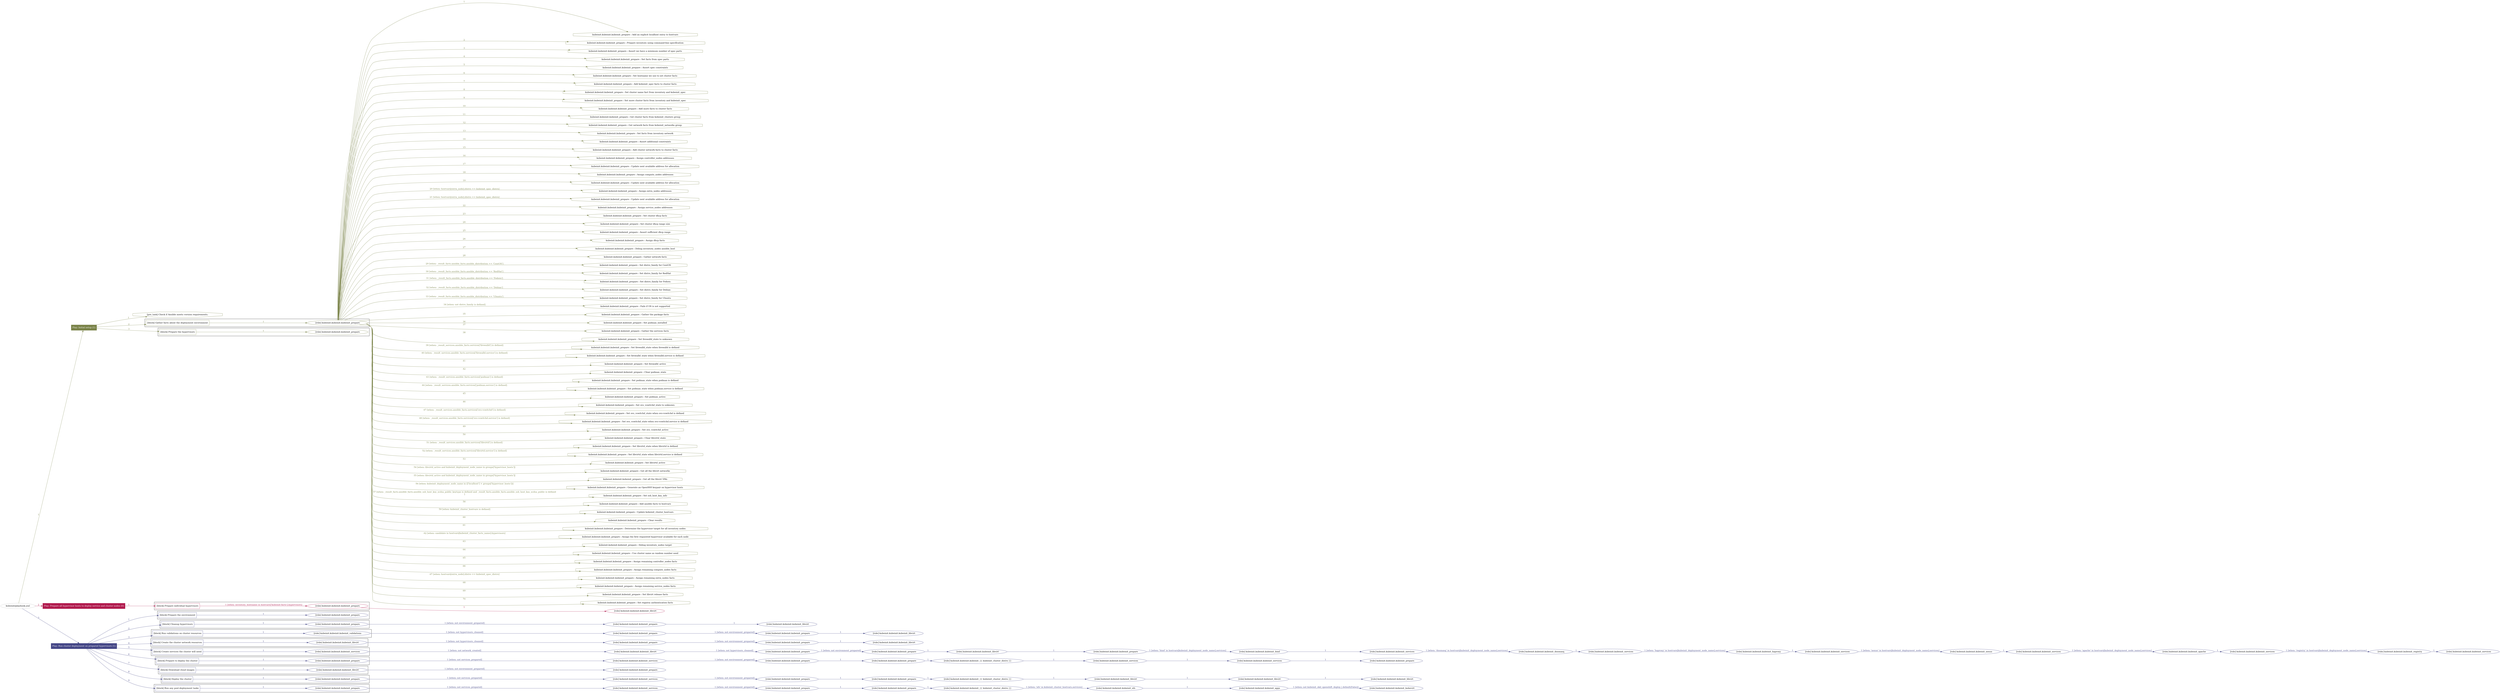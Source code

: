 digraph {
	graph [concentrate=true ordering=in rankdir=LR ratio=fill]
	edge [esep=5 sep=10]
	"kubeinit/playbook.yml" [id=root_node style=dotted]
	play_16647b43 [label="Play: Initial setup (1)" color="#7a8349" fontcolor="#ffffff" id=play_16647b43 shape=box style=filled tooltip=localhost]
	"kubeinit/playbook.yml" -> play_16647b43 [label="1 " color="#7a8349" fontcolor="#7a8349" id=edge_1c39b369 labeltooltip="1 " tooltip="1 "]
	subgraph "kubeinit.kubeinit.kubeinit_prepare" {
		role_14c2f2db [label="[role] kubeinit.kubeinit.kubeinit_prepare" color="#7a8349" id=role_14c2f2db tooltip="kubeinit.kubeinit.kubeinit_prepare"]
		task_07880e38 [label="kubeinit.kubeinit.kubeinit_prepare : Add an explicit localhost entry to hostvars" color="#7a8349" id=task_07880e38 shape=octagon tooltip="kubeinit.kubeinit.kubeinit_prepare : Add an explicit localhost entry to hostvars"]
		role_14c2f2db -> task_07880e38 [label="1 " color="#7a8349" fontcolor="#7a8349" id=edge_92d705f3 labeltooltip="1 " tooltip="1 "]
		task_60d0dc43 [label="kubeinit.kubeinit.kubeinit_prepare : Prepare inventory using command-line specification" color="#7a8349" id=task_60d0dc43 shape=octagon tooltip="kubeinit.kubeinit.kubeinit_prepare : Prepare inventory using command-line specification"]
		role_14c2f2db -> task_60d0dc43 [label="2 " color="#7a8349" fontcolor="#7a8349" id=edge_60e3993b labeltooltip="2 " tooltip="2 "]
		task_df366279 [label="kubeinit.kubeinit.kubeinit_prepare : Assert we have a minimum number of spec parts" color="#7a8349" id=task_df366279 shape=octagon tooltip="kubeinit.kubeinit.kubeinit_prepare : Assert we have a minimum number of spec parts"]
		role_14c2f2db -> task_df366279 [label="3 " color="#7a8349" fontcolor="#7a8349" id=edge_a6766804 labeltooltip="3 " tooltip="3 "]
		task_6cd3f403 [label="kubeinit.kubeinit.kubeinit_prepare : Set facts from spec parts" color="#7a8349" id=task_6cd3f403 shape=octagon tooltip="kubeinit.kubeinit.kubeinit_prepare : Set facts from spec parts"]
		role_14c2f2db -> task_6cd3f403 [label="4 " color="#7a8349" fontcolor="#7a8349" id=edge_3c371d14 labeltooltip="4 " tooltip="4 "]
		task_095bcc8f [label="kubeinit.kubeinit.kubeinit_prepare : Assert spec constraints" color="#7a8349" id=task_095bcc8f shape=octagon tooltip="kubeinit.kubeinit.kubeinit_prepare : Assert spec constraints"]
		role_14c2f2db -> task_095bcc8f [label="5 " color="#7a8349" fontcolor="#7a8349" id=edge_4e451882 labeltooltip="5 " tooltip="5 "]
		task_d3865d0e [label="kubeinit.kubeinit.kubeinit_prepare : Set hostname we use to set cluster facts" color="#7a8349" id=task_d3865d0e shape=octagon tooltip="kubeinit.kubeinit.kubeinit_prepare : Set hostname we use to set cluster facts"]
		role_14c2f2db -> task_d3865d0e [label="6 " color="#7a8349" fontcolor="#7a8349" id=edge_393a4301 labeltooltip="6 " tooltip="6 "]
		task_73051fd5 [label="kubeinit.kubeinit.kubeinit_prepare : Add kubeinit_spec facts to cluster facts" color="#7a8349" id=task_73051fd5 shape=octagon tooltip="kubeinit.kubeinit.kubeinit_prepare : Add kubeinit_spec facts to cluster facts"]
		role_14c2f2db -> task_73051fd5 [label="7 " color="#7a8349" fontcolor="#7a8349" id=edge_6ec136d3 labeltooltip="7 " tooltip="7 "]
		task_f90b64cb [label="kubeinit.kubeinit.kubeinit_prepare : Set cluster name fact from inventory and kubeinit_spec" color="#7a8349" id=task_f90b64cb shape=octagon tooltip="kubeinit.kubeinit.kubeinit_prepare : Set cluster name fact from inventory and kubeinit_spec"]
		role_14c2f2db -> task_f90b64cb [label="8 " color="#7a8349" fontcolor="#7a8349" id=edge_11066478 labeltooltip="8 " tooltip="8 "]
		task_25c986e8 [label="kubeinit.kubeinit.kubeinit_prepare : Set more cluster facts from inventory and kubeinit_spec" color="#7a8349" id=task_25c986e8 shape=octagon tooltip="kubeinit.kubeinit.kubeinit_prepare : Set more cluster facts from inventory and kubeinit_spec"]
		role_14c2f2db -> task_25c986e8 [label="9 " color="#7a8349" fontcolor="#7a8349" id=edge_38a1efcc labeltooltip="9 " tooltip="9 "]
		task_8f57dd79 [label="kubeinit.kubeinit.kubeinit_prepare : Add more facts to cluster facts" color="#7a8349" id=task_8f57dd79 shape=octagon tooltip="kubeinit.kubeinit.kubeinit_prepare : Add more facts to cluster facts"]
		role_14c2f2db -> task_8f57dd79 [label="10 " color="#7a8349" fontcolor="#7a8349" id=edge_695857fa labeltooltip="10 " tooltip="10 "]
		task_6224e092 [label="kubeinit.kubeinit.kubeinit_prepare : Get cluster facts from kubeinit_clusters group" color="#7a8349" id=task_6224e092 shape=octagon tooltip="kubeinit.kubeinit.kubeinit_prepare : Get cluster facts from kubeinit_clusters group"]
		role_14c2f2db -> task_6224e092 [label="11 " color="#7a8349" fontcolor="#7a8349" id=edge_2938e050 labeltooltip="11 " tooltip="11 "]
		task_8e83e685 [label="kubeinit.kubeinit.kubeinit_prepare : Get network facts from kubeinit_networks group" color="#7a8349" id=task_8e83e685 shape=octagon tooltip="kubeinit.kubeinit.kubeinit_prepare : Get network facts from kubeinit_networks group"]
		role_14c2f2db -> task_8e83e685 [label="12 " color="#7a8349" fontcolor="#7a8349" id=edge_3fc64882 labeltooltip="12 " tooltip="12 "]
		task_5750160f [label="kubeinit.kubeinit.kubeinit_prepare : Set facts from inventory network" color="#7a8349" id=task_5750160f shape=octagon tooltip="kubeinit.kubeinit.kubeinit_prepare : Set facts from inventory network"]
		role_14c2f2db -> task_5750160f [label="13 " color="#7a8349" fontcolor="#7a8349" id=edge_570f4fab labeltooltip="13 " tooltip="13 "]
		task_b1471d14 [label="kubeinit.kubeinit.kubeinit_prepare : Assert additional constraints" color="#7a8349" id=task_b1471d14 shape=octagon tooltip="kubeinit.kubeinit.kubeinit_prepare : Assert additional constraints"]
		role_14c2f2db -> task_b1471d14 [label="14 " color="#7a8349" fontcolor="#7a8349" id=edge_c3e39d33 labeltooltip="14 " tooltip="14 "]
		task_2ad14e3f [label="kubeinit.kubeinit.kubeinit_prepare : Add cluster network facts to cluster facts" color="#7a8349" id=task_2ad14e3f shape=octagon tooltip="kubeinit.kubeinit.kubeinit_prepare : Add cluster network facts to cluster facts"]
		role_14c2f2db -> task_2ad14e3f [label="15 " color="#7a8349" fontcolor="#7a8349" id=edge_6a9448df labeltooltip="15 " tooltip="15 "]
		task_8245d5ca [label="kubeinit.kubeinit.kubeinit_prepare : Assign controller_nodes addresses" color="#7a8349" id=task_8245d5ca shape=octagon tooltip="kubeinit.kubeinit.kubeinit_prepare : Assign controller_nodes addresses"]
		role_14c2f2db -> task_8245d5ca [label="16 " color="#7a8349" fontcolor="#7a8349" id=edge_06bde1d3 labeltooltip="16 " tooltip="16 "]
		task_a5cb53c2 [label="kubeinit.kubeinit.kubeinit_prepare : Update next available address for allocation" color="#7a8349" id=task_a5cb53c2 shape=octagon tooltip="kubeinit.kubeinit.kubeinit_prepare : Update next available address for allocation"]
		role_14c2f2db -> task_a5cb53c2 [label="17 " color="#7a8349" fontcolor="#7a8349" id=edge_bfdd4594 labeltooltip="17 " tooltip="17 "]
		task_052bd5c9 [label="kubeinit.kubeinit.kubeinit_prepare : Assign compute_nodes addresses" color="#7a8349" id=task_052bd5c9 shape=octagon tooltip="kubeinit.kubeinit.kubeinit_prepare : Assign compute_nodes addresses"]
		role_14c2f2db -> task_052bd5c9 [label="18 " color="#7a8349" fontcolor="#7a8349" id=edge_372b5cb2 labeltooltip="18 " tooltip="18 "]
		task_29850edd [label="kubeinit.kubeinit.kubeinit_prepare : Update next available address for allocation" color="#7a8349" id=task_29850edd shape=octagon tooltip="kubeinit.kubeinit.kubeinit_prepare : Update next available address for allocation"]
		role_14c2f2db -> task_29850edd [label="19 " color="#7a8349" fontcolor="#7a8349" id=edge_2176aa63 labeltooltip="19 " tooltip="19 "]
		task_81487f8f [label="kubeinit.kubeinit.kubeinit_prepare : Assign extra_nodes addresses" color="#7a8349" id=task_81487f8f shape=octagon tooltip="kubeinit.kubeinit.kubeinit_prepare : Assign extra_nodes addresses"]
		role_14c2f2db -> task_81487f8f [label="20 [when: hostvars[extra_node].distro == kubeinit_spec_distro]" color="#7a8349" fontcolor="#7a8349" id=edge_04c8f38c labeltooltip="20 [when: hostvars[extra_node].distro == kubeinit_spec_distro]" tooltip="20 [when: hostvars[extra_node].distro == kubeinit_spec_distro]"]
		task_841dd2a8 [label="kubeinit.kubeinit.kubeinit_prepare : Update next available address for allocation" color="#7a8349" id=task_841dd2a8 shape=octagon tooltip="kubeinit.kubeinit.kubeinit_prepare : Update next available address for allocation"]
		role_14c2f2db -> task_841dd2a8 [label="21 [when: hostvars[extra_node].distro == kubeinit_spec_distro]" color="#7a8349" fontcolor="#7a8349" id=edge_86359016 labeltooltip="21 [when: hostvars[extra_node].distro == kubeinit_spec_distro]" tooltip="21 [when: hostvars[extra_node].distro == kubeinit_spec_distro]"]
		task_0d5bc0e7 [label="kubeinit.kubeinit.kubeinit_prepare : Assign service_nodes addresses" color="#7a8349" id=task_0d5bc0e7 shape=octagon tooltip="kubeinit.kubeinit.kubeinit_prepare : Assign service_nodes addresses"]
		role_14c2f2db -> task_0d5bc0e7 [label="22 " color="#7a8349" fontcolor="#7a8349" id=edge_74389857 labeltooltip="22 " tooltip="22 "]
		task_4a79cec5 [label="kubeinit.kubeinit.kubeinit_prepare : Set cluster dhcp facts" color="#7a8349" id=task_4a79cec5 shape=octagon tooltip="kubeinit.kubeinit.kubeinit_prepare : Set cluster dhcp facts"]
		role_14c2f2db -> task_4a79cec5 [label="23 " color="#7a8349" fontcolor="#7a8349" id=edge_81ab2a64 labeltooltip="23 " tooltip="23 "]
		task_8c610845 [label="kubeinit.kubeinit.kubeinit_prepare : Set cluster dhcp range size" color="#7a8349" id=task_8c610845 shape=octagon tooltip="kubeinit.kubeinit.kubeinit_prepare : Set cluster dhcp range size"]
		role_14c2f2db -> task_8c610845 [label="24 " color="#7a8349" fontcolor="#7a8349" id=edge_dfed64f5 labeltooltip="24 " tooltip="24 "]
		task_ea83be06 [label="kubeinit.kubeinit.kubeinit_prepare : Assert sufficient dhcp range" color="#7a8349" id=task_ea83be06 shape=octagon tooltip="kubeinit.kubeinit.kubeinit_prepare : Assert sufficient dhcp range"]
		role_14c2f2db -> task_ea83be06 [label="25 " color="#7a8349" fontcolor="#7a8349" id=edge_5d79b46f labeltooltip="25 " tooltip="25 "]
		task_ce8dfc0c [label="kubeinit.kubeinit.kubeinit_prepare : Assign dhcp facts" color="#7a8349" id=task_ce8dfc0c shape=octagon tooltip="kubeinit.kubeinit.kubeinit_prepare : Assign dhcp facts"]
		role_14c2f2db -> task_ce8dfc0c [label="26 " color="#7a8349" fontcolor="#7a8349" id=edge_a6ac9ee1 labeltooltip="26 " tooltip="26 "]
		task_7c9dcc57 [label="kubeinit.kubeinit.kubeinit_prepare : Debug inventory_nodes ansible_host" color="#7a8349" id=task_7c9dcc57 shape=octagon tooltip="kubeinit.kubeinit.kubeinit_prepare : Debug inventory_nodes ansible_host"]
		role_14c2f2db -> task_7c9dcc57 [label="27 " color="#7a8349" fontcolor="#7a8349" id=edge_c3367c1a labeltooltip="27 " tooltip="27 "]
		task_ae3b962d [label="kubeinit.kubeinit.kubeinit_prepare : Gather network facts" color="#7a8349" id=task_ae3b962d shape=octagon tooltip="kubeinit.kubeinit.kubeinit_prepare : Gather network facts"]
		role_14c2f2db -> task_ae3b962d [label="28 " color="#7a8349" fontcolor="#7a8349" id=edge_f7a3a787 labeltooltip="28 " tooltip="28 "]
		task_ad918eb9 [label="kubeinit.kubeinit.kubeinit_prepare : Set distro_family for CentOS" color="#7a8349" id=task_ad918eb9 shape=octagon tooltip="kubeinit.kubeinit.kubeinit_prepare : Set distro_family for CentOS"]
		role_14c2f2db -> task_ad918eb9 [label="29 [when: _result_facts.ansible_facts.ansible_distribution == 'CentOS']" color="#7a8349" fontcolor="#7a8349" id=edge_ee467fb9 labeltooltip="29 [when: _result_facts.ansible_facts.ansible_distribution == 'CentOS']" tooltip="29 [when: _result_facts.ansible_facts.ansible_distribution == 'CentOS']"]
		task_1780bd95 [label="kubeinit.kubeinit.kubeinit_prepare : Set distro_family for RedHat" color="#7a8349" id=task_1780bd95 shape=octagon tooltip="kubeinit.kubeinit.kubeinit_prepare : Set distro_family for RedHat"]
		role_14c2f2db -> task_1780bd95 [label="30 [when: _result_facts.ansible_facts.ansible_distribution == 'RedHat']" color="#7a8349" fontcolor="#7a8349" id=edge_dd2a42e7 labeltooltip="30 [when: _result_facts.ansible_facts.ansible_distribution == 'RedHat']" tooltip="30 [when: _result_facts.ansible_facts.ansible_distribution == 'RedHat']"]
		task_67f86bf9 [label="kubeinit.kubeinit.kubeinit_prepare : Set distro_family for Fedora" color="#7a8349" id=task_67f86bf9 shape=octagon tooltip="kubeinit.kubeinit.kubeinit_prepare : Set distro_family for Fedora"]
		role_14c2f2db -> task_67f86bf9 [label="31 [when: _result_facts.ansible_facts.ansible_distribution == 'Fedora']" color="#7a8349" fontcolor="#7a8349" id=edge_f35ebc69 labeltooltip="31 [when: _result_facts.ansible_facts.ansible_distribution == 'Fedora']" tooltip="31 [when: _result_facts.ansible_facts.ansible_distribution == 'Fedora']"]
		task_5a811795 [label="kubeinit.kubeinit.kubeinit_prepare : Set distro_family for Debian" color="#7a8349" id=task_5a811795 shape=octagon tooltip="kubeinit.kubeinit.kubeinit_prepare : Set distro_family for Debian"]
		role_14c2f2db -> task_5a811795 [label="32 [when: _result_facts.ansible_facts.ansible_distribution == 'Debian']" color="#7a8349" fontcolor="#7a8349" id=edge_1d1a7602 labeltooltip="32 [when: _result_facts.ansible_facts.ansible_distribution == 'Debian']" tooltip="32 [when: _result_facts.ansible_facts.ansible_distribution == 'Debian']"]
		task_4bc8a96e [label="kubeinit.kubeinit.kubeinit_prepare : Set distro_family for Ubuntu" color="#7a8349" id=task_4bc8a96e shape=octagon tooltip="kubeinit.kubeinit.kubeinit_prepare : Set distro_family for Ubuntu"]
		role_14c2f2db -> task_4bc8a96e [label="33 [when: _result_facts.ansible_facts.ansible_distribution == 'Ubuntu']" color="#7a8349" fontcolor="#7a8349" id=edge_b25101fa labeltooltip="33 [when: _result_facts.ansible_facts.ansible_distribution == 'Ubuntu']" tooltip="33 [when: _result_facts.ansible_facts.ansible_distribution == 'Ubuntu']"]
		task_805d6fc8 [label="kubeinit.kubeinit.kubeinit_prepare : Fails if OS is not supported" color="#7a8349" id=task_805d6fc8 shape=octagon tooltip="kubeinit.kubeinit.kubeinit_prepare : Fails if OS is not supported"]
		role_14c2f2db -> task_805d6fc8 [label="34 [when: not distro_family is defined]" color="#7a8349" fontcolor="#7a8349" id=edge_a0a1017c labeltooltip="34 [when: not distro_family is defined]" tooltip="34 [when: not distro_family is defined]"]
		task_d9a39dc9 [label="kubeinit.kubeinit.kubeinit_prepare : Gather the package facts" color="#7a8349" id=task_d9a39dc9 shape=octagon tooltip="kubeinit.kubeinit.kubeinit_prepare : Gather the package facts"]
		role_14c2f2db -> task_d9a39dc9 [label="35 " color="#7a8349" fontcolor="#7a8349" id=edge_2c141a4f labeltooltip="35 " tooltip="35 "]
		task_401a826a [label="kubeinit.kubeinit.kubeinit_prepare : Set podman_installed" color="#7a8349" id=task_401a826a shape=octagon tooltip="kubeinit.kubeinit.kubeinit_prepare : Set podman_installed"]
		role_14c2f2db -> task_401a826a [label="36 " color="#7a8349" fontcolor="#7a8349" id=edge_03f924c5 labeltooltip="36 " tooltip="36 "]
		task_a7ba04fc [label="kubeinit.kubeinit.kubeinit_prepare : Gather the services facts" color="#7a8349" id=task_a7ba04fc shape=octagon tooltip="kubeinit.kubeinit.kubeinit_prepare : Gather the services facts"]
		role_14c2f2db -> task_a7ba04fc [label="37 " color="#7a8349" fontcolor="#7a8349" id=edge_5db8f24c labeltooltip="37 " tooltip="37 "]
		task_018516b4 [label="kubeinit.kubeinit.kubeinit_prepare : Set firewalld_state to unknown" color="#7a8349" id=task_018516b4 shape=octagon tooltip="kubeinit.kubeinit.kubeinit_prepare : Set firewalld_state to unknown"]
		role_14c2f2db -> task_018516b4 [label="38 " color="#7a8349" fontcolor="#7a8349" id=edge_cda35967 labeltooltip="38 " tooltip="38 "]
		task_786df56c [label="kubeinit.kubeinit.kubeinit_prepare : Set firewalld_state when firewalld is defined" color="#7a8349" id=task_786df56c shape=octagon tooltip="kubeinit.kubeinit.kubeinit_prepare : Set firewalld_state when firewalld is defined"]
		role_14c2f2db -> task_786df56c [label="39 [when: _result_services.ansible_facts.services['firewalld'] is defined]" color="#7a8349" fontcolor="#7a8349" id=edge_117785eb labeltooltip="39 [when: _result_services.ansible_facts.services['firewalld'] is defined]" tooltip="39 [when: _result_services.ansible_facts.services['firewalld'] is defined]"]
		task_032d3718 [label="kubeinit.kubeinit.kubeinit_prepare : Set firewalld_state when firewalld.service is defined" color="#7a8349" id=task_032d3718 shape=octagon tooltip="kubeinit.kubeinit.kubeinit_prepare : Set firewalld_state when firewalld.service is defined"]
		role_14c2f2db -> task_032d3718 [label="40 [when: _result_services.ansible_facts.services['firewalld.service'] is defined]" color="#7a8349" fontcolor="#7a8349" id=edge_892790d0 labeltooltip="40 [when: _result_services.ansible_facts.services['firewalld.service'] is defined]" tooltip="40 [when: _result_services.ansible_facts.services['firewalld.service'] is defined]"]
		task_f2f23b84 [label="kubeinit.kubeinit.kubeinit_prepare : Set firewalld_active" color="#7a8349" id=task_f2f23b84 shape=octagon tooltip="kubeinit.kubeinit.kubeinit_prepare : Set firewalld_active"]
		role_14c2f2db -> task_f2f23b84 [label="41 " color="#7a8349" fontcolor="#7a8349" id=edge_c6419525 labeltooltip="41 " tooltip="41 "]
		task_4e31d561 [label="kubeinit.kubeinit.kubeinit_prepare : Clear podman_state" color="#7a8349" id=task_4e31d561 shape=octagon tooltip="kubeinit.kubeinit.kubeinit_prepare : Clear podman_state"]
		role_14c2f2db -> task_4e31d561 [label="42 " color="#7a8349" fontcolor="#7a8349" id=edge_f9c95c9e labeltooltip="42 " tooltip="42 "]
		task_16dcaf66 [label="kubeinit.kubeinit.kubeinit_prepare : Set podman_state when podman is defined" color="#7a8349" id=task_16dcaf66 shape=octagon tooltip="kubeinit.kubeinit.kubeinit_prepare : Set podman_state when podman is defined"]
		role_14c2f2db -> task_16dcaf66 [label="43 [when: _result_services.ansible_facts.services['podman'] is defined]" color="#7a8349" fontcolor="#7a8349" id=edge_74a15e2e labeltooltip="43 [when: _result_services.ansible_facts.services['podman'] is defined]" tooltip="43 [when: _result_services.ansible_facts.services['podman'] is defined]"]
		task_4a968c69 [label="kubeinit.kubeinit.kubeinit_prepare : Set podman_state when podman.service is defined" color="#7a8349" id=task_4a968c69 shape=octagon tooltip="kubeinit.kubeinit.kubeinit_prepare : Set podman_state when podman.service is defined"]
		role_14c2f2db -> task_4a968c69 [label="44 [when: _result_services.ansible_facts.services['podman.service'] is defined]" color="#7a8349" fontcolor="#7a8349" id=edge_9da0374f labeltooltip="44 [when: _result_services.ansible_facts.services['podman.service'] is defined]" tooltip="44 [when: _result_services.ansible_facts.services['podman.service'] is defined]"]
		task_3981df45 [label="kubeinit.kubeinit.kubeinit_prepare : Set podman_active" color="#7a8349" id=task_3981df45 shape=octagon tooltip="kubeinit.kubeinit.kubeinit_prepare : Set podman_active"]
		role_14c2f2db -> task_3981df45 [label="45 " color="#7a8349" fontcolor="#7a8349" id=edge_7d00928b labeltooltip="45 " tooltip="45 "]
		task_803613bf [label="kubeinit.kubeinit.kubeinit_prepare : Set ovs_vswitchd_state to unknown" color="#7a8349" id=task_803613bf shape=octagon tooltip="kubeinit.kubeinit.kubeinit_prepare : Set ovs_vswitchd_state to unknown"]
		role_14c2f2db -> task_803613bf [label="46 " color="#7a8349" fontcolor="#7a8349" id=edge_2037e0e2 labeltooltip="46 " tooltip="46 "]
		task_a02aedd6 [label="kubeinit.kubeinit.kubeinit_prepare : Set ovs_vswitchd_state when ovs-vswitchd is defined" color="#7a8349" id=task_a02aedd6 shape=octagon tooltip="kubeinit.kubeinit.kubeinit_prepare : Set ovs_vswitchd_state when ovs-vswitchd is defined"]
		role_14c2f2db -> task_a02aedd6 [label="47 [when: _result_services.ansible_facts.services['ovs-vswitchd'] is defined]" color="#7a8349" fontcolor="#7a8349" id=edge_fea41c30 labeltooltip="47 [when: _result_services.ansible_facts.services['ovs-vswitchd'] is defined]" tooltip="47 [when: _result_services.ansible_facts.services['ovs-vswitchd'] is defined]"]
		task_5f9fb931 [label="kubeinit.kubeinit.kubeinit_prepare : Set ovs_vswitchd_state when ovs-vswitchd.service is defined" color="#7a8349" id=task_5f9fb931 shape=octagon tooltip="kubeinit.kubeinit.kubeinit_prepare : Set ovs_vswitchd_state when ovs-vswitchd.service is defined"]
		role_14c2f2db -> task_5f9fb931 [label="48 [when: _result_services.ansible_facts.services['ovs-vswitchd.service'] is defined]" color="#7a8349" fontcolor="#7a8349" id=edge_7847b791 labeltooltip="48 [when: _result_services.ansible_facts.services['ovs-vswitchd.service'] is defined]" tooltip="48 [when: _result_services.ansible_facts.services['ovs-vswitchd.service'] is defined]"]
		task_bc666873 [label="kubeinit.kubeinit.kubeinit_prepare : Set ovs_vswitchd_active" color="#7a8349" id=task_bc666873 shape=octagon tooltip="kubeinit.kubeinit.kubeinit_prepare : Set ovs_vswitchd_active"]
		role_14c2f2db -> task_bc666873 [label="49 " color="#7a8349" fontcolor="#7a8349" id=edge_1656dc09 labeltooltip="49 " tooltip="49 "]
		task_f07604de [label="kubeinit.kubeinit.kubeinit_prepare : Clear libvirtd_state" color="#7a8349" id=task_f07604de shape=octagon tooltip="kubeinit.kubeinit.kubeinit_prepare : Clear libvirtd_state"]
		role_14c2f2db -> task_f07604de [label="50 " color="#7a8349" fontcolor="#7a8349" id=edge_0215ebbb labeltooltip="50 " tooltip="50 "]
		task_f49c642b [label="kubeinit.kubeinit.kubeinit_prepare : Set libvirtd_state when libvirtd is defined" color="#7a8349" id=task_f49c642b shape=octagon tooltip="kubeinit.kubeinit.kubeinit_prepare : Set libvirtd_state when libvirtd is defined"]
		role_14c2f2db -> task_f49c642b [label="51 [when: _result_services.ansible_facts.services['libvirtd'] is defined]" color="#7a8349" fontcolor="#7a8349" id=edge_bf650c9b labeltooltip="51 [when: _result_services.ansible_facts.services['libvirtd'] is defined]" tooltip="51 [when: _result_services.ansible_facts.services['libvirtd'] is defined]"]
		task_2093c751 [label="kubeinit.kubeinit.kubeinit_prepare : Set libvirtd_state when libvirtd.service is defined" color="#7a8349" id=task_2093c751 shape=octagon tooltip="kubeinit.kubeinit.kubeinit_prepare : Set libvirtd_state when libvirtd.service is defined"]
		role_14c2f2db -> task_2093c751 [label="52 [when: _result_services.ansible_facts.services['libvirtd.service'] is defined]" color="#7a8349" fontcolor="#7a8349" id=edge_ded581dc labeltooltip="52 [when: _result_services.ansible_facts.services['libvirtd.service'] is defined]" tooltip="52 [when: _result_services.ansible_facts.services['libvirtd.service'] is defined]"]
		task_b0fe9263 [label="kubeinit.kubeinit.kubeinit_prepare : Set libvirtd_active" color="#7a8349" id=task_b0fe9263 shape=octagon tooltip="kubeinit.kubeinit.kubeinit_prepare : Set libvirtd_active"]
		role_14c2f2db -> task_b0fe9263 [label="53 " color="#7a8349" fontcolor="#7a8349" id=edge_b64bc817 labeltooltip="53 " tooltip="53 "]
		task_5891e85f [label="kubeinit.kubeinit.kubeinit_prepare : Get all the libvirt networks" color="#7a8349" id=task_5891e85f shape=octagon tooltip="kubeinit.kubeinit.kubeinit_prepare : Get all the libvirt networks"]
		role_14c2f2db -> task_5891e85f [label="54 [when: libvirtd_active and kubeinit_deployment_node_name in groups['hypervisor_hosts']]" color="#7a8349" fontcolor="#7a8349" id=edge_77ae0508 labeltooltip="54 [when: libvirtd_active and kubeinit_deployment_node_name in groups['hypervisor_hosts']]" tooltip="54 [when: libvirtd_active and kubeinit_deployment_node_name in groups['hypervisor_hosts']]"]
		task_6f6ca518 [label="kubeinit.kubeinit.kubeinit_prepare : Get all the libvirt VMs" color="#7a8349" id=task_6f6ca518 shape=octagon tooltip="kubeinit.kubeinit.kubeinit_prepare : Get all the libvirt VMs"]
		role_14c2f2db -> task_6f6ca518 [label="55 [when: libvirtd_active and kubeinit_deployment_node_name in groups['hypervisor_hosts']]" color="#7a8349" fontcolor="#7a8349" id=edge_7ab8b92a labeltooltip="55 [when: libvirtd_active and kubeinit_deployment_node_name in groups['hypervisor_hosts']]" tooltip="55 [when: libvirtd_active and kubeinit_deployment_node_name in groups['hypervisor_hosts']]"]
		task_9b912f1d [label="kubeinit.kubeinit.kubeinit_prepare : Generate an OpenSSH keypair on hypervisor hosts" color="#7a8349" id=task_9b912f1d shape=octagon tooltip="kubeinit.kubeinit.kubeinit_prepare : Generate an OpenSSH keypair on hypervisor hosts"]
		role_14c2f2db -> task_9b912f1d [label="56 [when: kubeinit_deployment_node_name in (['localhost'] + groups['hypervisor_hosts'])]" color="#7a8349" fontcolor="#7a8349" id=edge_196ac22a labeltooltip="56 [when: kubeinit_deployment_node_name in (['localhost'] + groups['hypervisor_hosts'])]" tooltip="56 [when: kubeinit_deployment_node_name in (['localhost'] + groups['hypervisor_hosts'])]"]
		task_b252c3af [label="kubeinit.kubeinit.kubeinit_prepare : Set ssh_host_key_info" color="#7a8349" id=task_b252c3af shape=octagon tooltip="kubeinit.kubeinit.kubeinit_prepare : Set ssh_host_key_info"]
		role_14c2f2db -> task_b252c3af [label="57 [when: _result_facts.ansible_facts.ansible_ssh_host_key_ecdsa_public_keytype is defined and _result_facts.ansible_facts.ansible_ssh_host_key_ecdsa_public is defined
]" color="#7a8349" fontcolor="#7a8349" id=edge_9047dce9 labeltooltip="57 [when: _result_facts.ansible_facts.ansible_ssh_host_key_ecdsa_public_keytype is defined and _result_facts.ansible_facts.ansible_ssh_host_key_ecdsa_public is defined
]" tooltip="57 [when: _result_facts.ansible_facts.ansible_ssh_host_key_ecdsa_public_keytype is defined and _result_facts.ansible_facts.ansible_ssh_host_key_ecdsa_public is defined
]"]
		task_05e20225 [label="kubeinit.kubeinit.kubeinit_prepare : Add ansible facts to hostvars" color="#7a8349" id=task_05e20225 shape=octagon tooltip="kubeinit.kubeinit.kubeinit_prepare : Add ansible facts to hostvars"]
		role_14c2f2db -> task_05e20225 [label="58 " color="#7a8349" fontcolor="#7a8349" id=edge_612c558f labeltooltip="58 " tooltip="58 "]
		task_9057dbe0 [label="kubeinit.kubeinit.kubeinit_prepare : Update kubeinit_cluster_hostvars" color="#7a8349" id=task_9057dbe0 shape=octagon tooltip="kubeinit.kubeinit.kubeinit_prepare : Update kubeinit_cluster_hostvars"]
		role_14c2f2db -> task_9057dbe0 [label="59 [when: kubeinit_cluster_hostvars is defined]" color="#7a8349" fontcolor="#7a8349" id=edge_621a4e8e labeltooltip="59 [when: kubeinit_cluster_hostvars is defined]" tooltip="59 [when: kubeinit_cluster_hostvars is defined]"]
		task_80225790 [label="kubeinit.kubeinit.kubeinit_prepare : Clear results" color="#7a8349" id=task_80225790 shape=octagon tooltip="kubeinit.kubeinit.kubeinit_prepare : Clear results"]
		role_14c2f2db -> task_80225790 [label="60 " color="#7a8349" fontcolor="#7a8349" id=edge_3bd2f8d2 labeltooltip="60 " tooltip="60 "]
		task_d5ad3dec [label="kubeinit.kubeinit.kubeinit_prepare : Determine the hypervisor target for all inventory nodes" color="#7a8349" id=task_d5ad3dec shape=octagon tooltip="kubeinit.kubeinit.kubeinit_prepare : Determine the hypervisor target for all inventory nodes"]
		role_14c2f2db -> task_d5ad3dec [label="61 " color="#7a8349" fontcolor="#7a8349" id=edge_89124f82 labeltooltip="61 " tooltip="61 "]
		task_1840357f [label="kubeinit.kubeinit.kubeinit_prepare : Assign the first requested hypervisor available for each node" color="#7a8349" id=task_1840357f shape=octagon tooltip="kubeinit.kubeinit.kubeinit_prepare : Assign the first requested hypervisor available for each node"]
		role_14c2f2db -> task_1840357f [label="62 [when: candidate in hostvars[kubeinit_cluster_facts_name].hypervisors]" color="#7a8349" fontcolor="#7a8349" id=edge_6123572d labeltooltip="62 [when: candidate in hostvars[kubeinit_cluster_facts_name].hypervisors]" tooltip="62 [when: candidate in hostvars[kubeinit_cluster_facts_name].hypervisors]"]
		task_69550b62 [label="kubeinit.kubeinit.kubeinit_prepare : Debug inventory_nodes target" color="#7a8349" id=task_69550b62 shape=octagon tooltip="kubeinit.kubeinit.kubeinit_prepare : Debug inventory_nodes target"]
		role_14c2f2db -> task_69550b62 [label="63 " color="#7a8349" fontcolor="#7a8349" id=edge_e7dc4474 labeltooltip="63 " tooltip="63 "]
		task_6ccff760 [label="kubeinit.kubeinit.kubeinit_prepare : Use cluster name as random number seed" color="#7a8349" id=task_6ccff760 shape=octagon tooltip="kubeinit.kubeinit.kubeinit_prepare : Use cluster name as random number seed"]
		role_14c2f2db -> task_6ccff760 [label="64 " color="#7a8349" fontcolor="#7a8349" id=edge_cf640fce labeltooltip="64 " tooltip="64 "]
		task_0b99f54f [label="kubeinit.kubeinit.kubeinit_prepare : Assign remaining controller_nodes facts" color="#7a8349" id=task_0b99f54f shape=octagon tooltip="kubeinit.kubeinit.kubeinit_prepare : Assign remaining controller_nodes facts"]
		role_14c2f2db -> task_0b99f54f [label="65 " color="#7a8349" fontcolor="#7a8349" id=edge_fa1528db labeltooltip="65 " tooltip="65 "]
		task_fb4d341a [label="kubeinit.kubeinit.kubeinit_prepare : Assign remaining compute_nodes facts" color="#7a8349" id=task_fb4d341a shape=octagon tooltip="kubeinit.kubeinit.kubeinit_prepare : Assign remaining compute_nodes facts"]
		role_14c2f2db -> task_fb4d341a [label="66 " color="#7a8349" fontcolor="#7a8349" id=edge_0c37db62 labeltooltip="66 " tooltip="66 "]
		task_36731d08 [label="kubeinit.kubeinit.kubeinit_prepare : Assign remaining extra_nodes facts" color="#7a8349" id=task_36731d08 shape=octagon tooltip="kubeinit.kubeinit.kubeinit_prepare : Assign remaining extra_nodes facts"]
		role_14c2f2db -> task_36731d08 [label="67 [when: hostvars[extra_node].distro == kubeinit_spec_distro]" color="#7a8349" fontcolor="#7a8349" id=edge_b5b14b7c labeltooltip="67 [when: hostvars[extra_node].distro == kubeinit_spec_distro]" tooltip="67 [when: hostvars[extra_node].distro == kubeinit_spec_distro]"]
		task_f9050b7b [label="kubeinit.kubeinit.kubeinit_prepare : Assign remaining service_nodes facts" color="#7a8349" id=task_f9050b7b shape=octagon tooltip="kubeinit.kubeinit.kubeinit_prepare : Assign remaining service_nodes facts"]
		role_14c2f2db -> task_f9050b7b [label="68 " color="#7a8349" fontcolor="#7a8349" id=edge_3735e401 labeltooltip="68 " tooltip="68 "]
		task_5aca1a4d [label="kubeinit.kubeinit.kubeinit_prepare : Set libvirt release facts" color="#7a8349" id=task_5aca1a4d shape=octagon tooltip="kubeinit.kubeinit.kubeinit_prepare : Set libvirt release facts"]
		role_14c2f2db -> task_5aca1a4d [label="69 " color="#7a8349" fontcolor="#7a8349" id=edge_84005797 labeltooltip="69 " tooltip="69 "]
		task_c5f0a881 [label="kubeinit.kubeinit.kubeinit_prepare : Set registry authentication facts" color="#7a8349" id=task_c5f0a881 shape=octagon tooltip="kubeinit.kubeinit.kubeinit_prepare : Set registry authentication facts"]
		role_14c2f2db -> task_c5f0a881 [label="70 " color="#7a8349" fontcolor="#7a8349" id=edge_97b2288c labeltooltip="70 " tooltip="70 "]
	}
	subgraph "kubeinit.kubeinit.kubeinit_prepare" {
		role_0bb1a361 [label="[role] kubeinit.kubeinit.kubeinit_prepare" color="#7a8349" id=role_0bb1a361 tooltip="kubeinit.kubeinit.kubeinit_prepare"]
	}
	subgraph "Play: Initial setup (1)" {
		pre_task_08fdc80c [label="[pre_task] Check if Ansible meets version requirements." color="#7a8349" id=pre_task_08fdc80c shape=octagon tooltip="Check if Ansible meets version requirements."]
		play_16647b43 -> pre_task_08fdc80c [label="1 " color="#7a8349" fontcolor="#7a8349" id=edge_63d1f25c labeltooltip="1 " tooltip="1 "]
		play_16647b43 -> block_ee69880c [label=2 color="#7a8349" fontcolor="#7a8349" id=edge_c1d57e1f labeltooltip=2 tooltip=2]
		subgraph cluster_block_ee69880c {
			block_ee69880c [label="[block] Gather facts about the deployment environment" color="#7a8349" id=block_ee69880c labeltooltip="Gather facts about the deployment environment" shape=box tooltip="Gather facts about the deployment environment"]
			block_ee69880c -> role_14c2f2db [label="1 " color="#7a8349" fontcolor="#7a8349" id=edge_b4cdf850 labeltooltip="1 " tooltip="1 "]
		}
		play_16647b43 -> block_6ab402f0 [label=3 color="#7a8349" fontcolor="#7a8349" id=edge_200928a8 labeltooltip=3 tooltip=3]
		subgraph cluster_block_6ab402f0 {
			block_6ab402f0 [label="[block] Prepare the hypervisors" color="#7a8349" id=block_6ab402f0 labeltooltip="Prepare the hypervisors" shape=box tooltip="Prepare the hypervisors"]
			block_6ab402f0 -> role_0bb1a361 [label="1 " color="#7a8349" fontcolor="#7a8349" id=edge_618f8d0f labeltooltip="1 " tooltip="1 "]
		}
	}
	play_1a753eea [label="Play: Prepare all hypervisor hosts to deploy service and cluster nodes (0)" color="#b11b4e" fontcolor="#ffffff" id=play_1a753eea shape=box style=filled tooltip="Play: Prepare all hypervisor hosts to deploy service and cluster nodes (0)"]
	"kubeinit/playbook.yml" -> play_1a753eea [label="2 " color="#b11b4e" fontcolor="#b11b4e" id=edge_8b625849 labeltooltip="2 " tooltip="2 "]
	subgraph "kubeinit.kubeinit.kubeinit_libvirt" {
		role_4b4bdb1b [label="[role] kubeinit.kubeinit.kubeinit_libvirt" color="#b11b4e" id=role_4b4bdb1b tooltip="kubeinit.kubeinit.kubeinit_libvirt"]
	}
	subgraph "kubeinit.kubeinit.kubeinit_prepare" {
		role_68740d2e [label="[role] kubeinit.kubeinit.kubeinit_prepare" color="#b11b4e" id=role_68740d2e tooltip="kubeinit.kubeinit.kubeinit_prepare"]
		role_68740d2e -> role_4b4bdb1b [label="1 " color="#b11b4e" fontcolor="#b11b4e" id=edge_794f3a94 labeltooltip="1 " tooltip="1 "]
	}
	subgraph "Play: Prepare all hypervisor hosts to deploy service and cluster nodes (0)" {
		play_1a753eea -> block_6f7751d5 [label=1 color="#b11b4e" fontcolor="#b11b4e" id=edge_b993e9e4 labeltooltip=1 tooltip=1]
		subgraph cluster_block_6f7751d5 {
			block_6f7751d5 [label="[block] Prepare individual hypervisors" color="#b11b4e" id=block_6f7751d5 labeltooltip="Prepare individual hypervisors" shape=box tooltip="Prepare individual hypervisors"]
			block_6f7751d5 -> role_68740d2e [label="1 [when: inventory_hostname in hostvars['kubeinit-facts'].hypervisors]" color="#b11b4e" fontcolor="#b11b4e" id=edge_990ffa56 labeltooltip="1 [when: inventory_hostname in hostvars['kubeinit-facts'].hypervisors]" tooltip="1 [when: inventory_hostname in hostvars['kubeinit-facts'].hypervisors]"]
		}
	}
	play_65e42574 [label="Play: Run cluster deployment on prepared hypervisors (1)" color="#454787" fontcolor="#ffffff" id=play_65e42574 shape=box style=filled tooltip=localhost]
	"kubeinit/playbook.yml" -> play_65e42574 [label="3 " color="#454787" fontcolor="#454787" id=edge_3ba13eed labeltooltip="3 " tooltip="3 "]
	subgraph "kubeinit.kubeinit.kubeinit_prepare" {
		role_1c587919 [label="[role] kubeinit.kubeinit.kubeinit_prepare" color="#454787" id=role_1c587919 tooltip="kubeinit.kubeinit.kubeinit_prepare"]
	}
	subgraph "kubeinit.kubeinit.kubeinit_libvirt" {
		role_5b982747 [label="[role] kubeinit.kubeinit.kubeinit_libvirt" color="#454787" id=role_5b982747 tooltip="kubeinit.kubeinit.kubeinit_libvirt"]
	}
	subgraph "kubeinit.kubeinit.kubeinit_prepare" {
		role_a742e89b [label="[role] kubeinit.kubeinit.kubeinit_prepare" color="#454787" id=role_a742e89b tooltip="kubeinit.kubeinit.kubeinit_prepare"]
		role_a742e89b -> role_5b982747 [label="1 " color="#454787" fontcolor="#454787" id=edge_7d1e323a labeltooltip="1 " tooltip="1 "]
	}
	subgraph "kubeinit.kubeinit.kubeinit_prepare" {
		role_94b4b82d [label="[role] kubeinit.kubeinit.kubeinit_prepare" color="#454787" id=role_94b4b82d tooltip="kubeinit.kubeinit.kubeinit_prepare"]
		role_94b4b82d -> role_a742e89b [label="1 [when: not environment_prepared]" color="#454787" fontcolor="#454787" id=edge_e5b87414 labeltooltip="1 [when: not environment_prepared]" tooltip="1 [when: not environment_prepared]"]
	}
	subgraph "kubeinit.kubeinit.kubeinit_libvirt" {
		role_ea37a165 [label="[role] kubeinit.kubeinit.kubeinit_libvirt" color="#454787" id=role_ea37a165 tooltip="kubeinit.kubeinit.kubeinit_libvirt"]
	}
	subgraph "kubeinit.kubeinit.kubeinit_prepare" {
		role_d58fba8d [label="[role] kubeinit.kubeinit.kubeinit_prepare" color="#454787" id=role_d58fba8d tooltip="kubeinit.kubeinit.kubeinit_prepare"]
		role_d58fba8d -> role_ea37a165 [label="1 " color="#454787" fontcolor="#454787" id=edge_2a3fa03a labeltooltip="1 " tooltip="1 "]
	}
	subgraph "kubeinit.kubeinit.kubeinit_prepare" {
		role_6eb6bedd [label="[role] kubeinit.kubeinit.kubeinit_prepare" color="#454787" id=role_6eb6bedd tooltip="kubeinit.kubeinit.kubeinit_prepare"]
		role_6eb6bedd -> role_d58fba8d [label="1 [when: not environment_prepared]" color="#454787" fontcolor="#454787" id=edge_6e25ac80 labeltooltip="1 [when: not environment_prepared]" tooltip="1 [when: not environment_prepared]"]
	}
	subgraph "kubeinit.kubeinit.kubeinit_validations" {
		role_6ec93f1c [label="[role] kubeinit.kubeinit.kubeinit_validations" color="#454787" id=role_6ec93f1c tooltip="kubeinit.kubeinit.kubeinit_validations"]
		role_6ec93f1c -> role_6eb6bedd [label="1 [when: not hypervisors_cleaned]" color="#454787" fontcolor="#454787" id=edge_aed4ce49 labeltooltip="1 [when: not hypervisors_cleaned]" tooltip="1 [when: not hypervisors_cleaned]"]
	}
	subgraph "kubeinit.kubeinit.kubeinit_libvirt" {
		role_9ba96f84 [label="[role] kubeinit.kubeinit.kubeinit_libvirt" color="#454787" id=role_9ba96f84 tooltip="kubeinit.kubeinit.kubeinit_libvirt"]
	}
	subgraph "kubeinit.kubeinit.kubeinit_prepare" {
		role_487b99a7 [label="[role] kubeinit.kubeinit.kubeinit_prepare" color="#454787" id=role_487b99a7 tooltip="kubeinit.kubeinit.kubeinit_prepare"]
		role_487b99a7 -> role_9ba96f84 [label="1 " color="#454787" fontcolor="#454787" id=edge_ec9d32aa labeltooltip="1 " tooltip="1 "]
	}
	subgraph "kubeinit.kubeinit.kubeinit_prepare" {
		role_f1e1dc77 [label="[role] kubeinit.kubeinit.kubeinit_prepare" color="#454787" id=role_f1e1dc77 tooltip="kubeinit.kubeinit.kubeinit_prepare"]
		role_f1e1dc77 -> role_487b99a7 [label="1 [when: not environment_prepared]" color="#454787" fontcolor="#454787" id=edge_b9a5ba96 labeltooltip="1 [when: not environment_prepared]" tooltip="1 [when: not environment_prepared]"]
	}
	subgraph "kubeinit.kubeinit.kubeinit_libvirt" {
		role_d43b4583 [label="[role] kubeinit.kubeinit.kubeinit_libvirt" color="#454787" id=role_d43b4583 tooltip="kubeinit.kubeinit.kubeinit_libvirt"]
		role_d43b4583 -> role_f1e1dc77 [label="1 [when: not hypervisors_cleaned]" color="#454787" fontcolor="#454787" id=edge_5625ffad labeltooltip="1 [when: not hypervisors_cleaned]" tooltip="1 [when: not hypervisors_cleaned]"]
	}
	subgraph "kubeinit.kubeinit.kubeinit_services" {
		role_3564bafb [label="[role] kubeinit.kubeinit.kubeinit_services" color="#454787" id=role_3564bafb tooltip="kubeinit.kubeinit.kubeinit_services"]
	}
	subgraph "kubeinit.kubeinit.kubeinit_registry" {
		role_ef176302 [label="[role] kubeinit.kubeinit.kubeinit_registry" color="#454787" id=role_ef176302 tooltip="kubeinit.kubeinit.kubeinit_registry"]
		role_ef176302 -> role_3564bafb [label="1 " color="#454787" fontcolor="#454787" id=edge_d173b10b labeltooltip="1 " tooltip="1 "]
	}
	subgraph "kubeinit.kubeinit.kubeinit_services" {
		role_ae19645f [label="[role] kubeinit.kubeinit.kubeinit_services" color="#454787" id=role_ae19645f tooltip="kubeinit.kubeinit.kubeinit_services"]
		role_ae19645f -> role_ef176302 [label="1 [when: 'registry' in hostvars[kubeinit_deployment_node_name].services]" color="#454787" fontcolor="#454787" id=edge_f9e5ffec labeltooltip="1 [when: 'registry' in hostvars[kubeinit_deployment_node_name].services]" tooltip="1 [when: 'registry' in hostvars[kubeinit_deployment_node_name].services]"]
	}
	subgraph "kubeinit.kubeinit.kubeinit_apache" {
		role_258c303a [label="[role] kubeinit.kubeinit.kubeinit_apache" color="#454787" id=role_258c303a tooltip="kubeinit.kubeinit.kubeinit_apache"]
		role_258c303a -> role_ae19645f [label="1 " color="#454787" fontcolor="#454787" id=edge_8827bcb8 labeltooltip="1 " tooltip="1 "]
	}
	subgraph "kubeinit.kubeinit.kubeinit_services" {
		role_0e6c82af [label="[role] kubeinit.kubeinit.kubeinit_services" color="#454787" id=role_0e6c82af tooltip="kubeinit.kubeinit.kubeinit_services"]
		role_0e6c82af -> role_258c303a [label="1 [when: 'apache' in hostvars[kubeinit_deployment_node_name].services]" color="#454787" fontcolor="#454787" id=edge_61efc80f labeltooltip="1 [when: 'apache' in hostvars[kubeinit_deployment_node_name].services]" tooltip="1 [when: 'apache' in hostvars[kubeinit_deployment_node_name].services]"]
	}
	subgraph "kubeinit.kubeinit.kubeinit_nexus" {
		role_7912fc10 [label="[role] kubeinit.kubeinit.kubeinit_nexus" color="#454787" id=role_7912fc10 tooltip="kubeinit.kubeinit.kubeinit_nexus"]
		role_7912fc10 -> role_0e6c82af [label="1 " color="#454787" fontcolor="#454787" id=edge_60271446 labeltooltip="1 " tooltip="1 "]
	}
	subgraph "kubeinit.kubeinit.kubeinit_services" {
		role_7f2c8f28 [label="[role] kubeinit.kubeinit.kubeinit_services" color="#454787" id=role_7f2c8f28 tooltip="kubeinit.kubeinit.kubeinit_services"]
		role_7f2c8f28 -> role_7912fc10 [label="1 [when: 'nexus' in hostvars[kubeinit_deployment_node_name].services]" color="#454787" fontcolor="#454787" id=edge_8418f197 labeltooltip="1 [when: 'nexus' in hostvars[kubeinit_deployment_node_name].services]" tooltip="1 [when: 'nexus' in hostvars[kubeinit_deployment_node_name].services]"]
	}
	subgraph "kubeinit.kubeinit.kubeinit_haproxy" {
		role_98d1d841 [label="[role] kubeinit.kubeinit.kubeinit_haproxy" color="#454787" id=role_98d1d841 tooltip="kubeinit.kubeinit.kubeinit_haproxy"]
		role_98d1d841 -> role_7f2c8f28 [label="1 " color="#454787" fontcolor="#454787" id=edge_4a7bdf3c labeltooltip="1 " tooltip="1 "]
	}
	subgraph "kubeinit.kubeinit.kubeinit_services" {
		role_0ef4b3f5 [label="[role] kubeinit.kubeinit.kubeinit_services" color="#454787" id=role_0ef4b3f5 tooltip="kubeinit.kubeinit.kubeinit_services"]
		role_0ef4b3f5 -> role_98d1d841 [label="1 [when: 'haproxy' in hostvars[kubeinit_deployment_node_name].services]" color="#454787" fontcolor="#454787" id=edge_590e2d99 labeltooltip="1 [when: 'haproxy' in hostvars[kubeinit_deployment_node_name].services]" tooltip="1 [when: 'haproxy' in hostvars[kubeinit_deployment_node_name].services]"]
	}
	subgraph "kubeinit.kubeinit.kubeinit_dnsmasq" {
		role_6130e146 [label="[role] kubeinit.kubeinit.kubeinit_dnsmasq" color="#454787" id=role_6130e146 tooltip="kubeinit.kubeinit.kubeinit_dnsmasq"]
		role_6130e146 -> role_0ef4b3f5 [label="1 " color="#454787" fontcolor="#454787" id=edge_9148af8e labeltooltip="1 " tooltip="1 "]
	}
	subgraph "kubeinit.kubeinit.kubeinit_services" {
		role_903066e3 [label="[role] kubeinit.kubeinit.kubeinit_services" color="#454787" id=role_903066e3 tooltip="kubeinit.kubeinit.kubeinit_services"]
		role_903066e3 -> role_6130e146 [label="1 [when: 'dnsmasq' in hostvars[kubeinit_deployment_node_name].services]" color="#454787" fontcolor="#454787" id=edge_97444f63 labeltooltip="1 [when: 'dnsmasq' in hostvars[kubeinit_deployment_node_name].services]" tooltip="1 [when: 'dnsmasq' in hostvars[kubeinit_deployment_node_name].services]"]
	}
	subgraph "kubeinit.kubeinit.kubeinit_bind" {
		role_e21e1e5b [label="[role] kubeinit.kubeinit.kubeinit_bind" color="#454787" id=role_e21e1e5b tooltip="kubeinit.kubeinit.kubeinit_bind"]
		role_e21e1e5b -> role_903066e3 [label="1 " color="#454787" fontcolor="#454787" id=edge_8dcea5d0 labeltooltip="1 " tooltip="1 "]
	}
	subgraph "kubeinit.kubeinit.kubeinit_prepare" {
		role_257527e2 [label="[role] kubeinit.kubeinit.kubeinit_prepare" color="#454787" id=role_257527e2 tooltip="kubeinit.kubeinit.kubeinit_prepare"]
		role_257527e2 -> role_e21e1e5b [label="1 [when: 'bind' in hostvars[kubeinit_deployment_node_name].services]" color="#454787" fontcolor="#454787" id=edge_170f086d labeltooltip="1 [when: 'bind' in hostvars[kubeinit_deployment_node_name].services]" tooltip="1 [when: 'bind' in hostvars[kubeinit_deployment_node_name].services]"]
	}
	subgraph "kubeinit.kubeinit.kubeinit_libvirt" {
		role_2554ea47 [label="[role] kubeinit.kubeinit.kubeinit_libvirt" color="#454787" id=role_2554ea47 tooltip="kubeinit.kubeinit.kubeinit_libvirt"]
		role_2554ea47 -> role_257527e2 [label="1 " color="#454787" fontcolor="#454787" id=edge_014aa686 labeltooltip="1 " tooltip="1 "]
	}
	subgraph "kubeinit.kubeinit.kubeinit_prepare" {
		role_06421a74 [label="[role] kubeinit.kubeinit.kubeinit_prepare" color="#454787" id=role_06421a74 tooltip="kubeinit.kubeinit.kubeinit_prepare"]
		role_06421a74 -> role_2554ea47 [label="1 " color="#454787" fontcolor="#454787" id=edge_7f08a88f labeltooltip="1 " tooltip="1 "]
	}
	subgraph "kubeinit.kubeinit.kubeinit_prepare" {
		role_06a3dbb5 [label="[role] kubeinit.kubeinit.kubeinit_prepare" color="#454787" id=role_06a3dbb5 tooltip="kubeinit.kubeinit.kubeinit_prepare"]
		role_06a3dbb5 -> role_06421a74 [label="1 [when: not environment_prepared]" color="#454787" fontcolor="#454787" id=edge_3b0dc257 labeltooltip="1 [when: not environment_prepared]" tooltip="1 [when: not environment_prepared]"]
	}
	subgraph "kubeinit.kubeinit.kubeinit_libvirt" {
		role_d2e985bb [label="[role] kubeinit.kubeinit.kubeinit_libvirt" color="#454787" id=role_d2e985bb tooltip="kubeinit.kubeinit.kubeinit_libvirt"]
		role_d2e985bb -> role_06a3dbb5 [label="1 [when: not hypervisors_cleaned]" color="#454787" fontcolor="#454787" id=edge_cd8d7604 labeltooltip="1 [when: not hypervisors_cleaned]" tooltip="1 [when: not hypervisors_cleaned]"]
	}
	subgraph "kubeinit.kubeinit.kubeinit_services" {
		role_104ff9ad [label="[role] kubeinit.kubeinit.kubeinit_services" color="#454787" id=role_104ff9ad tooltip="kubeinit.kubeinit.kubeinit_services"]
		role_104ff9ad -> role_d2e985bb [label="1 [when: not network_created]" color="#454787" fontcolor="#454787" id=edge_7fa9e611 labeltooltip="1 [when: not network_created]" tooltip="1 [when: not network_created]"]
	}
	subgraph "kubeinit.kubeinit.kubeinit_prepare" {
		role_20858f3e [label="[role] kubeinit.kubeinit.kubeinit_prepare" color="#454787" id=role_20858f3e tooltip="kubeinit.kubeinit.kubeinit_prepare"]
	}
	subgraph "kubeinit.kubeinit.kubeinit_services" {
		role_71752eb4 [label="[role] kubeinit.kubeinit.kubeinit_services" color="#454787" id=role_71752eb4 tooltip="kubeinit.kubeinit.kubeinit_services"]
		role_71752eb4 -> role_20858f3e [label="1 " color="#454787" fontcolor="#454787" id=edge_43d1c8ac labeltooltip="1 " tooltip="1 "]
	}
	subgraph "kubeinit.kubeinit.kubeinit_services" {
		role_dad0e68a [label="[role] kubeinit.kubeinit.kubeinit_services" color="#454787" id=role_dad0e68a tooltip="kubeinit.kubeinit.kubeinit_services"]
		role_dad0e68a -> role_71752eb4 [label="1 " color="#454787" fontcolor="#454787" id=edge_f7896ae9 labeltooltip="1 " tooltip="1 "]
	}
	subgraph "kubeinit.kubeinit.kubeinit_{{ kubeinit_cluster_distro }}" {
		role_0f6ec5aa [label="[role] kubeinit.kubeinit.kubeinit_{{ kubeinit_cluster_distro }}" color="#454787" id=role_0f6ec5aa tooltip="kubeinit.kubeinit.kubeinit_{{ kubeinit_cluster_distro }}"]
		role_0f6ec5aa -> role_dad0e68a [label="1 " color="#454787" fontcolor="#454787" id=edge_54d726cc labeltooltip="1 " tooltip="1 "]
	}
	subgraph "kubeinit.kubeinit.kubeinit_prepare" {
		role_cc6f3676 [label="[role] kubeinit.kubeinit.kubeinit_prepare" color="#454787" id=role_cc6f3676 tooltip="kubeinit.kubeinit.kubeinit_prepare"]
		role_cc6f3676 -> role_0f6ec5aa [label="1 " color="#454787" fontcolor="#454787" id=edge_81e814f6 labeltooltip="1 " tooltip="1 "]
	}
	subgraph "kubeinit.kubeinit.kubeinit_prepare" {
		role_c9cbd517 [label="[role] kubeinit.kubeinit.kubeinit_prepare" color="#454787" id=role_c9cbd517 tooltip="kubeinit.kubeinit.kubeinit_prepare"]
		role_c9cbd517 -> role_cc6f3676 [label="1 " color="#454787" fontcolor="#454787" id=edge_1b5fb251 labeltooltip="1 " tooltip="1 "]
	}
	subgraph "kubeinit.kubeinit.kubeinit_services" {
		role_6dc559f3 [label="[role] kubeinit.kubeinit.kubeinit_services" color="#454787" id=role_6dc559f3 tooltip="kubeinit.kubeinit.kubeinit_services"]
		role_6dc559f3 -> role_c9cbd517 [label="1 [when: not environment_prepared]" color="#454787" fontcolor="#454787" id=edge_1c0a5c4e labeltooltip="1 [when: not environment_prepared]" tooltip="1 [when: not environment_prepared]"]
	}
	subgraph "kubeinit.kubeinit.kubeinit_prepare" {
		role_64bdb378 [label="[role] kubeinit.kubeinit.kubeinit_prepare" color="#454787" id=role_64bdb378 tooltip="kubeinit.kubeinit.kubeinit_prepare"]
		role_64bdb378 -> role_6dc559f3 [label="1 [when: not services_prepared]" color="#454787" fontcolor="#454787" id=edge_7534110f labeltooltip="1 [when: not services_prepared]" tooltip="1 [when: not services_prepared]"]
	}
	subgraph "kubeinit.kubeinit.kubeinit_prepare" {
		role_0bb7e569 [label="[role] kubeinit.kubeinit.kubeinit_prepare" color="#454787" id=role_0bb7e569 tooltip="kubeinit.kubeinit.kubeinit_prepare"]
	}
	subgraph "kubeinit.kubeinit.kubeinit_libvirt" {
		role_65af3bb8 [label="[role] kubeinit.kubeinit.kubeinit_libvirt" color="#454787" id=role_65af3bb8 tooltip="kubeinit.kubeinit.kubeinit_libvirt"]
		role_65af3bb8 -> role_0bb7e569 [label="1 [when: not environment_prepared]" color="#454787" fontcolor="#454787" id=edge_da03abee labeltooltip="1 [when: not environment_prepared]" tooltip="1 [when: not environment_prepared]"]
	}
	subgraph "kubeinit.kubeinit.kubeinit_libvirt" {
		role_6d604da7 [label="[role] kubeinit.kubeinit.kubeinit_libvirt" color="#454787" id=role_6d604da7 tooltip="kubeinit.kubeinit.kubeinit_libvirt"]
	}
	subgraph "kubeinit.kubeinit.kubeinit_libvirt" {
		role_4377e28c [label="[role] kubeinit.kubeinit.kubeinit_libvirt" color="#454787" id=role_4377e28c tooltip="kubeinit.kubeinit.kubeinit_libvirt"]
		role_4377e28c -> role_6d604da7 [label="1 " color="#454787" fontcolor="#454787" id=edge_3821bf38 labeltooltip="1 " tooltip="1 "]
	}
	subgraph "kubeinit.kubeinit.kubeinit_libvirt" {
		role_a88075c0 [label="[role] kubeinit.kubeinit.kubeinit_libvirt" color="#454787" id=role_a88075c0 tooltip="kubeinit.kubeinit.kubeinit_libvirt"]
		role_a88075c0 -> role_4377e28c [label="1 " color="#454787" fontcolor="#454787" id=edge_9131ceca labeltooltip="1 " tooltip="1 "]
	}
	subgraph "kubeinit.kubeinit.kubeinit_{{ kubeinit_cluster_distro }}" {
		role_8f764fec [label="[role] kubeinit.kubeinit.kubeinit_{{ kubeinit_cluster_distro }}" color="#454787" id=role_8f764fec tooltip="kubeinit.kubeinit.kubeinit_{{ kubeinit_cluster_distro }}"]
		role_8f764fec -> role_a88075c0 [label="1 " color="#454787" fontcolor="#454787" id=edge_06b2576b labeltooltip="1 " tooltip="1 "]
	}
	subgraph "kubeinit.kubeinit.kubeinit_prepare" {
		role_2a6ef185 [label="[role] kubeinit.kubeinit.kubeinit_prepare" color="#454787" id=role_2a6ef185 tooltip="kubeinit.kubeinit.kubeinit_prepare"]
		role_2a6ef185 -> role_8f764fec [label="1 " color="#454787" fontcolor="#454787" id=edge_56281c03 labeltooltip="1 " tooltip="1 "]
	}
	subgraph "kubeinit.kubeinit.kubeinit_prepare" {
		role_5979617b [label="[role] kubeinit.kubeinit.kubeinit_prepare" color="#454787" id=role_5979617b tooltip="kubeinit.kubeinit.kubeinit_prepare"]
		role_5979617b -> role_2a6ef185 [label="1 " color="#454787" fontcolor="#454787" id=edge_a545dca2 labeltooltip="1 " tooltip="1 "]
	}
	subgraph "kubeinit.kubeinit.kubeinit_services" {
		role_c77451ee [label="[role] kubeinit.kubeinit.kubeinit_services" color="#454787" id=role_c77451ee tooltip="kubeinit.kubeinit.kubeinit_services"]
		role_c77451ee -> role_5979617b [label="1 [when: not environment_prepared]" color="#454787" fontcolor="#454787" id=edge_d15f2dc7 labeltooltip="1 [when: not environment_prepared]" tooltip="1 [when: not environment_prepared]"]
	}
	subgraph "kubeinit.kubeinit.kubeinit_prepare" {
		role_3b31af80 [label="[role] kubeinit.kubeinit.kubeinit_prepare" color="#454787" id=role_3b31af80 tooltip="kubeinit.kubeinit.kubeinit_prepare"]
		role_3b31af80 -> role_c77451ee [label="1 [when: not services_prepared]" color="#454787" fontcolor="#454787" id=edge_7d0119e8 labeltooltip="1 [when: not services_prepared]" tooltip="1 [when: not services_prepared]"]
	}
	subgraph "kubeinit.kubeinit.kubeinit_kubevirt" {
		role_89028429 [label="[role] kubeinit.kubeinit.kubeinit_kubevirt" color="#454787" id=role_89028429 tooltip="kubeinit.kubeinit.kubeinit_kubevirt"]
	}
	subgraph "kubeinit.kubeinit.kubeinit_apps" {
		role_efb82a7a [label="[role] kubeinit.kubeinit.kubeinit_apps" color="#454787" id=role_efb82a7a tooltip="kubeinit.kubeinit.kubeinit_apps"]
		role_efb82a7a -> role_89028429 [label="1 [when: not kubeinit_okd_openshift_deploy | default(False)]" color="#454787" fontcolor="#454787" id=edge_bd230fe5 labeltooltip="1 [when: not kubeinit_okd_openshift_deploy | default(False)]" tooltip="1 [when: not kubeinit_okd_openshift_deploy | default(False)]"]
	}
	subgraph "kubeinit.kubeinit.kubeinit_nfs" {
		role_2d47802e [label="[role] kubeinit.kubeinit.kubeinit_nfs" color="#454787" id=role_2d47802e tooltip="kubeinit.kubeinit.kubeinit_nfs"]
		role_2d47802e -> role_efb82a7a [label="1 " color="#454787" fontcolor="#454787" id=edge_7428085e labeltooltip="1 " tooltip="1 "]
	}
	subgraph "kubeinit.kubeinit.kubeinit_{{ kubeinit_cluster_distro }}" {
		role_acb93096 [label="[role] kubeinit.kubeinit.kubeinit_{{ kubeinit_cluster_distro }}" color="#454787" id=role_acb93096 tooltip="kubeinit.kubeinit.kubeinit_{{ kubeinit_cluster_distro }}"]
		role_acb93096 -> role_2d47802e [label="1 [when: 'nfs' in kubeinit_cluster_hostvars.services]" color="#454787" fontcolor="#454787" id=edge_b2e059a3 labeltooltip="1 [when: 'nfs' in kubeinit_cluster_hostvars.services]" tooltip="1 [when: 'nfs' in kubeinit_cluster_hostvars.services]"]
	}
	subgraph "kubeinit.kubeinit.kubeinit_prepare" {
		role_793d7702 [label="[role] kubeinit.kubeinit.kubeinit_prepare" color="#454787" id=role_793d7702 tooltip="kubeinit.kubeinit.kubeinit_prepare"]
		role_793d7702 -> role_acb93096 [label="1 " color="#454787" fontcolor="#454787" id=edge_8a27733c labeltooltip="1 " tooltip="1 "]
	}
	subgraph "kubeinit.kubeinit.kubeinit_prepare" {
		role_b22372ed [label="[role] kubeinit.kubeinit.kubeinit_prepare" color="#454787" id=role_b22372ed tooltip="kubeinit.kubeinit.kubeinit_prepare"]
		role_b22372ed -> role_793d7702 [label="1 " color="#454787" fontcolor="#454787" id=edge_b93f4f2f labeltooltip="1 " tooltip="1 "]
	}
	subgraph "kubeinit.kubeinit.kubeinit_services" {
		role_d1950f4c [label="[role] kubeinit.kubeinit.kubeinit_services" color="#454787" id=role_d1950f4c tooltip="kubeinit.kubeinit.kubeinit_services"]
		role_d1950f4c -> role_b22372ed [label="1 [when: not environment_prepared]" color="#454787" fontcolor="#454787" id=edge_13d6c975 labeltooltip="1 [when: not environment_prepared]" tooltip="1 [when: not environment_prepared]"]
	}
	subgraph "kubeinit.kubeinit.kubeinit_prepare" {
		role_b346f088 [label="[role] kubeinit.kubeinit.kubeinit_prepare" color="#454787" id=role_b346f088 tooltip="kubeinit.kubeinit.kubeinit_prepare"]
		role_b346f088 -> role_d1950f4c [label="1 [when: not services_prepared]" color="#454787" fontcolor="#454787" id=edge_05eced70 labeltooltip="1 [when: not services_prepared]" tooltip="1 [when: not services_prepared]"]
	}
	subgraph "Play: Run cluster deployment on prepared hypervisors (1)" {
		play_65e42574 -> block_d3e15c1a [label=1 color="#454787" fontcolor="#454787" id=edge_1ab75f1a labeltooltip=1 tooltip=1]
		subgraph cluster_block_d3e15c1a {
			block_d3e15c1a [label="[block] Prepare the environment" color="#454787" id=block_d3e15c1a labeltooltip="Prepare the environment" shape=box tooltip="Prepare the environment"]
			block_d3e15c1a -> role_1c587919 [label="1 " color="#454787" fontcolor="#454787" id=edge_76936bea labeltooltip="1 " tooltip="1 "]
		}
		play_65e42574 -> block_b7cf39e0 [label=2 color="#454787" fontcolor="#454787" id=edge_b16cd390 labeltooltip=2 tooltip=2]
		subgraph cluster_block_b7cf39e0 {
			block_b7cf39e0 [label="[block] Cleanup hypervisors" color="#454787" id=block_b7cf39e0 labeltooltip="Cleanup hypervisors" shape=box tooltip="Cleanup hypervisors"]
			block_b7cf39e0 -> role_94b4b82d [label="1 " color="#454787" fontcolor="#454787" id=edge_58868e8e labeltooltip="1 " tooltip="1 "]
		}
		play_65e42574 -> block_43c29bef [label=3 color="#454787" fontcolor="#454787" id=edge_7b21cf13 labeltooltip=3 tooltip=3]
		subgraph cluster_block_43c29bef {
			block_43c29bef [label="[block] Run validations on cluster resources" color="#454787" id=block_43c29bef labeltooltip="Run validations on cluster resources" shape=box tooltip="Run validations on cluster resources"]
			block_43c29bef -> role_6ec93f1c [label="1 " color="#454787" fontcolor="#454787" id=edge_65f84768 labeltooltip="1 " tooltip="1 "]
		}
		play_65e42574 -> block_7ef55a02 [label=4 color="#454787" fontcolor="#454787" id=edge_bbcd82f7 labeltooltip=4 tooltip=4]
		subgraph cluster_block_7ef55a02 {
			block_7ef55a02 [label="[block] Create the cluster network resources" color="#454787" id=block_7ef55a02 labeltooltip="Create the cluster network resources" shape=box tooltip="Create the cluster network resources"]
			block_7ef55a02 -> role_d43b4583 [label="1 " color="#454787" fontcolor="#454787" id=edge_c24ff733 labeltooltip="1 " tooltip="1 "]
		}
		play_65e42574 -> block_6f2c2867 [label=5 color="#454787" fontcolor="#454787" id=edge_97d719d5 labeltooltip=5 tooltip=5]
		subgraph cluster_block_6f2c2867 {
			block_6f2c2867 [label="[block] Create services the cluster will need" color="#454787" id=block_6f2c2867 labeltooltip="Create services the cluster will need" shape=box tooltip="Create services the cluster will need"]
			block_6f2c2867 -> role_104ff9ad [label="1 " color="#454787" fontcolor="#454787" id=edge_0aefb14d labeltooltip="1 " tooltip="1 "]
		}
		play_65e42574 -> block_25013365 [label=6 color="#454787" fontcolor="#454787" id=edge_08fa5c8b labeltooltip=6 tooltip=6]
		subgraph cluster_block_25013365 {
			block_25013365 [label="[block] Prepare to deploy the cluster" color="#454787" id=block_25013365 labeltooltip="Prepare to deploy the cluster" shape=box tooltip="Prepare to deploy the cluster"]
			block_25013365 -> role_64bdb378 [label="1 " color="#454787" fontcolor="#454787" id=edge_e80b0e6b labeltooltip="1 " tooltip="1 "]
		}
		play_65e42574 -> block_9b176791 [label=7 color="#454787" fontcolor="#454787" id=edge_f94bf8b8 labeltooltip=7 tooltip=7]
		subgraph cluster_block_9b176791 {
			block_9b176791 [label="[block] Download cloud images" color="#454787" id=block_9b176791 labeltooltip="Download cloud images" shape=box tooltip="Download cloud images"]
			block_9b176791 -> role_65af3bb8 [label="1 " color="#454787" fontcolor="#454787" id=edge_45f06f7b labeltooltip="1 " tooltip="1 "]
		}
		play_65e42574 -> block_8126b86f [label=8 color="#454787" fontcolor="#454787" id=edge_419a2da4 labeltooltip=8 tooltip=8]
		subgraph cluster_block_8126b86f {
			block_8126b86f [label="[block] Deploy the cluster" color="#454787" id=block_8126b86f labeltooltip="Deploy the cluster" shape=box tooltip="Deploy the cluster"]
			block_8126b86f -> role_3b31af80 [label="1 " color="#454787" fontcolor="#454787" id=edge_8252af4a labeltooltip="1 " tooltip="1 "]
		}
		play_65e42574 -> block_29902a31 [label=9 color="#454787" fontcolor="#454787" id=edge_49487d59 labeltooltip=9 tooltip=9]
		subgraph cluster_block_29902a31 {
			block_29902a31 [label="[block] Run any post-deployment tasks" color="#454787" id=block_29902a31 labeltooltip="Run any post-deployment tasks" shape=box tooltip="Run any post-deployment tasks"]
			block_29902a31 -> role_b346f088 [label="1 " color="#454787" fontcolor="#454787" id=edge_96c526da labeltooltip="1 " tooltip="1 "]
		}
	}
}
